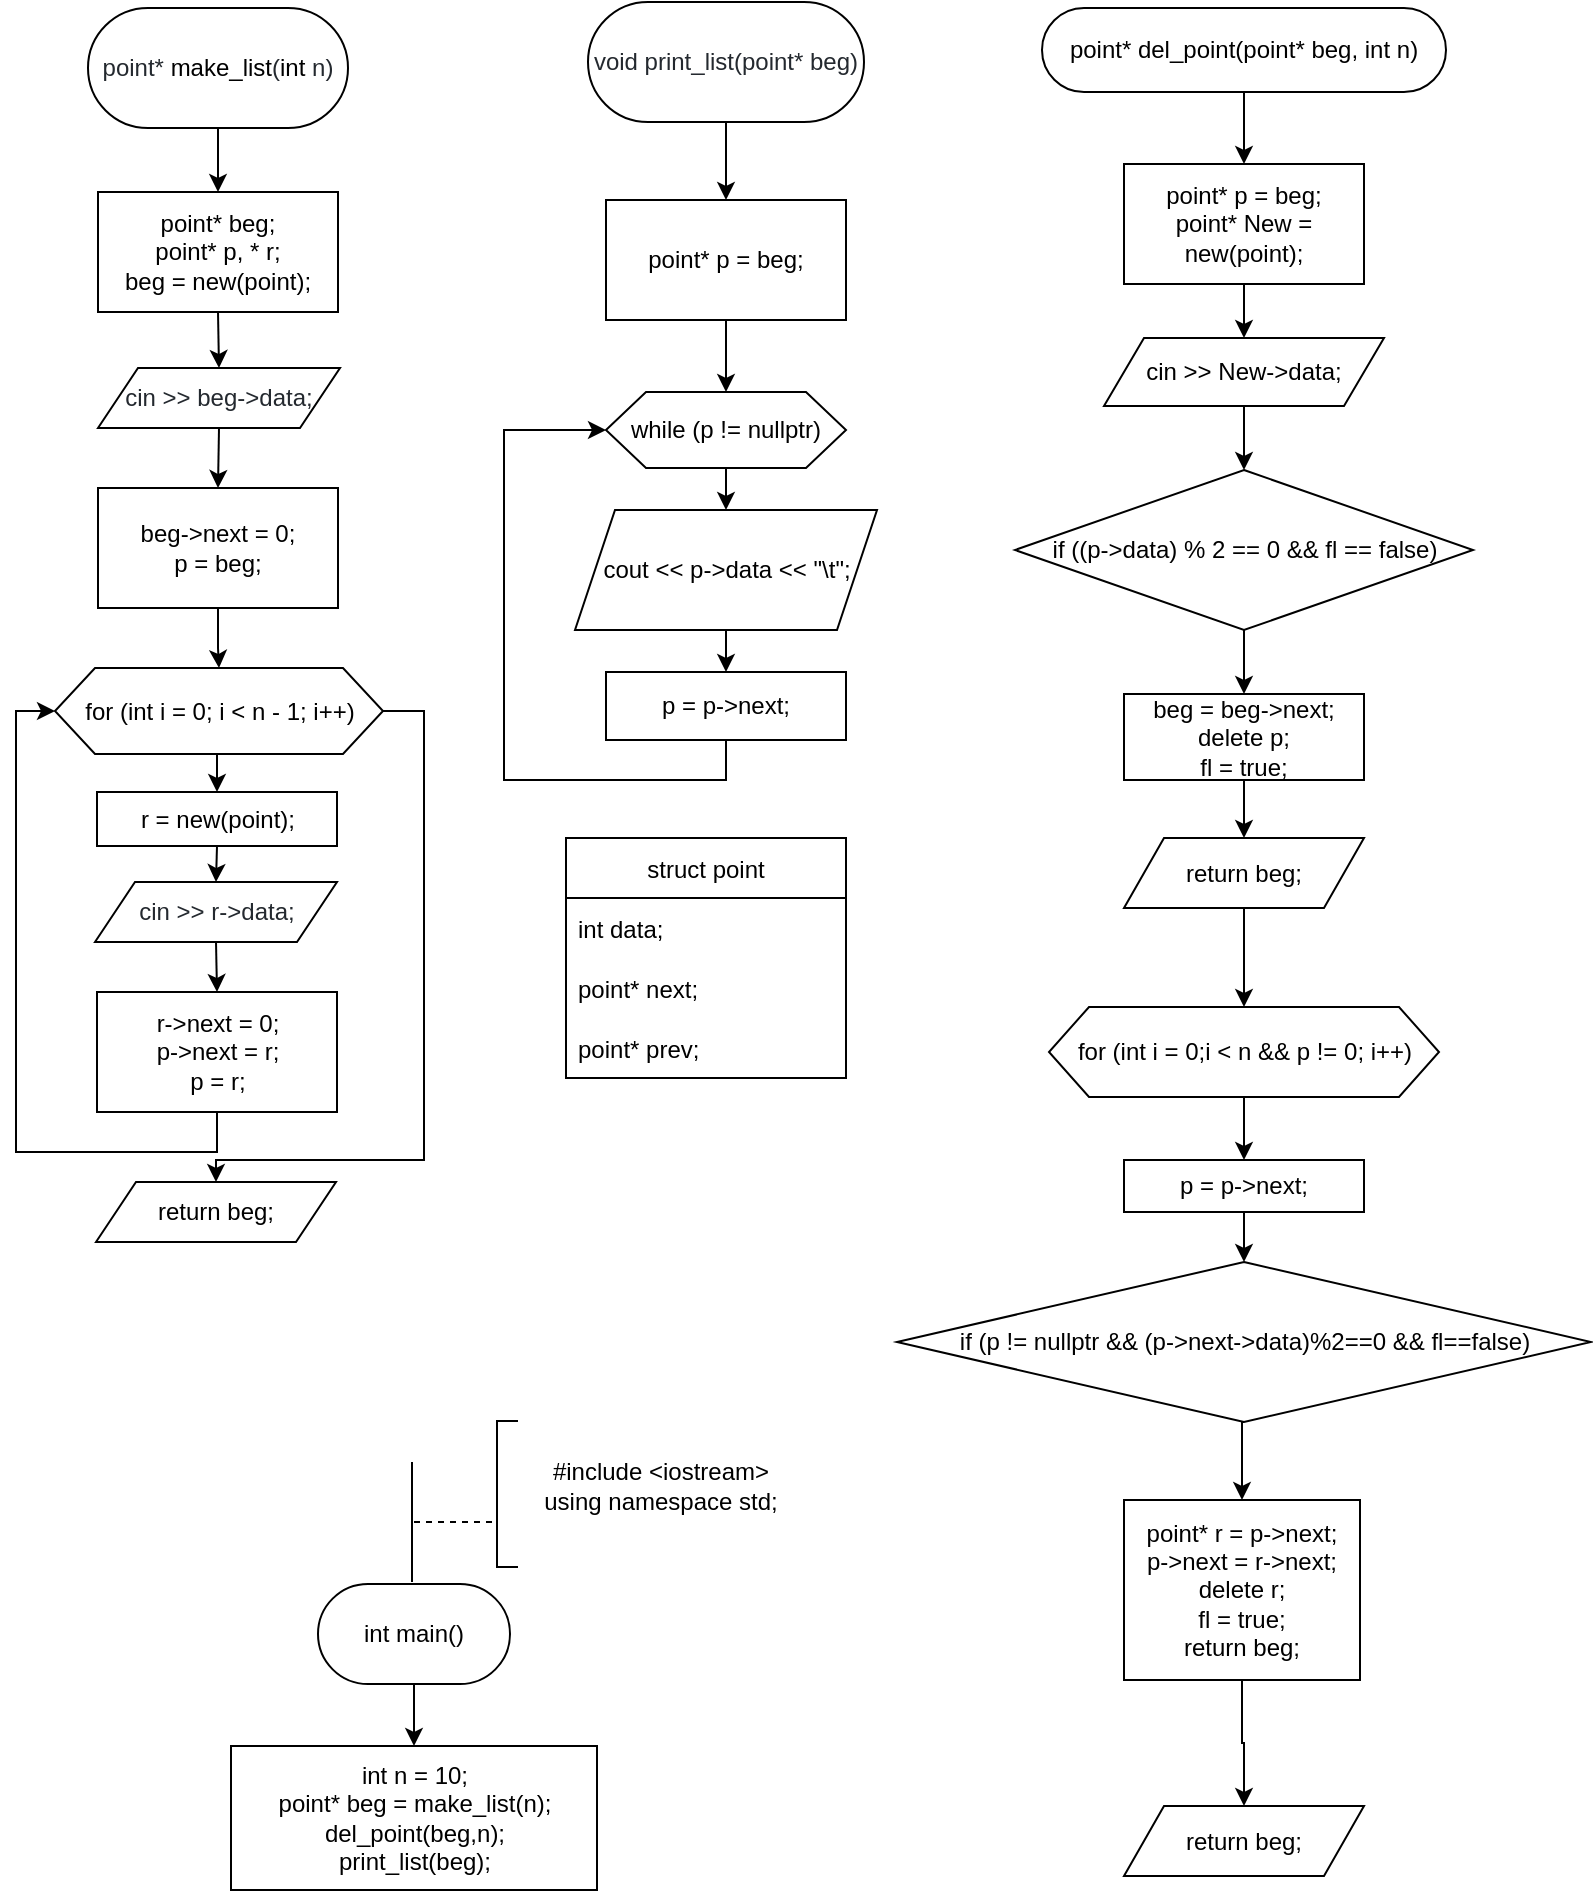 <mxfile version="17.5.0" type="device"><diagram id="jgjsPnoku_O7_1EjuyhW" name="Page-1"><mxGraphModel dx="1718" dy="946" grid="0" gridSize="10" guides="1" tooltips="1" connect="1" arrows="1" fold="1" page="0" pageScale="1" pageWidth="827" pageHeight="1169" math="0" shadow="0"><root><mxCell id="0"/><mxCell id="1" parent="0"/><mxCell id="IJKf_4Nhw2Q1Mkocj91n-4" value="" style="endArrow=none;html=1;rounded=0;entryX=0.5;entryY=0;entryDx=0;entryDy=0;" edge="1" parent="1"><mxGeometry width="50" height="50" relative="1" as="geometry"><mxPoint x="350" y="1066" as="sourcePoint"/><mxPoint x="350" y="1126" as="targetPoint"/></mxGeometry></mxCell><mxCell id="IJKf_4Nhw2Q1Mkocj91n-5" value="" style="endArrow=none;dashed=1;html=1;rounded=0;" edge="1" parent="1"><mxGeometry width="50" height="50" relative="1" as="geometry"><mxPoint x="390" y="1096" as="sourcePoint"/><mxPoint x="350" y="1096" as="targetPoint"/></mxGeometry></mxCell><mxCell id="IJKf_4Nhw2Q1Mkocj91n-7" value="" style="shape=partialRectangle;whiteSpace=wrap;html=1;bottom=1;right=1;left=1;top=0;fillColor=none;routingCenterX=-0.5;rotation=90;" vertex="1" parent="1"><mxGeometry x="361" y="1077" width="73" height="10" as="geometry"/></mxCell><mxCell id="IJKf_4Nhw2Q1Mkocj91n-8" value="&lt;div&gt;#include &amp;lt;iostream&amp;gt;&lt;/div&gt;&lt;div&gt;&lt;span&gt;using namespace std;&lt;/span&gt;&lt;br&gt;&lt;/div&gt;" style="text;html=1;align=center;verticalAlign=middle;resizable=0;points=[];autosize=1;strokeColor=none;fillColor=none;" vertex="1" parent="1"><mxGeometry x="410.31" y="1062" width="127" height="32" as="geometry"/></mxCell><mxCell id="IJKf_4Nhw2Q1Mkocj91n-230" style="edgeStyle=orthogonalEdgeStyle;rounded=0;orthogonalLoop=1;jettySize=auto;html=1;exitX=0.5;exitY=1;exitDx=0;exitDy=0;entryX=0.5;entryY=0;entryDx=0;entryDy=0;" edge="1" parent="1" source="IJKf_4Nhw2Q1Mkocj91n-141" target="IJKf_4Nhw2Q1Mkocj91n-312"><mxGeometry relative="1" as="geometry"><mxPoint x="351" y="1208" as="targetPoint"/></mxGeometry></mxCell><mxCell id="IJKf_4Nhw2Q1Mkocj91n-141" value="int main()" style="rounded=1;whiteSpace=wrap;html=1;arcSize=50;" vertex="1" parent="1"><mxGeometry x="303" y="1127" width="96" height="50" as="geometry"/></mxCell><mxCell id="IJKf_4Nhw2Q1Mkocj91n-262" style="edgeStyle=orthogonalEdgeStyle;rounded=0;orthogonalLoop=1;jettySize=auto;html=1;exitX=0.5;exitY=1;exitDx=0;exitDy=0;entryX=0.5;entryY=0;entryDx=0;entryDy=0;" edge="1" parent="1" source="IJKf_4Nhw2Q1Mkocj91n-259" target="IJKf_4Nhw2Q1Mkocj91n-261"><mxGeometry relative="1" as="geometry"/></mxCell><mxCell id="IJKf_4Nhw2Q1Mkocj91n-259" value="&lt;span style=&quot;color: rgb(36 , 41 , 47) ; font-family: , , &amp;#34;sf mono&amp;#34; , &amp;#34;menlo&amp;#34; , &amp;#34;consolas&amp;#34; , &amp;#34;liberation mono&amp;#34; , monospace&quot;&gt;point* &lt;/span&gt;&lt;span class=&quot;pl-en&quot; style=&quot;box-sizing: border-box ; font-family: , , &amp;#34;sf mono&amp;#34; , &amp;#34;menlo&amp;#34; , &amp;#34;consolas&amp;#34; , &amp;#34;liberation mono&amp;#34; , monospace&quot;&gt;make_list&lt;/span&gt;&lt;span style=&quot;color: rgb(36 , 41 , 47) ; font-family: , , &amp;#34;sf mono&amp;#34; , &amp;#34;menlo&amp;#34; , &amp;#34;consolas&amp;#34; , &amp;#34;liberation mono&amp;#34; , monospace&quot;&gt;(&lt;/span&gt;&lt;span class=&quot;pl-k&quot; style=&quot;box-sizing: border-box ; font-family: , , &amp;#34;sf mono&amp;#34; , &amp;#34;menlo&amp;#34; , &amp;#34;consolas&amp;#34; , &amp;#34;liberation mono&amp;#34; , monospace&quot;&gt;int&lt;/span&gt;&lt;span style=&quot;color: rgb(36 , 41 , 47) ; font-family: , , &amp;#34;sf mono&amp;#34; , &amp;#34;menlo&amp;#34; , &amp;#34;consolas&amp;#34; , &amp;#34;liberation mono&amp;#34; , monospace&quot;&gt; n)&lt;/span&gt;" style="rounded=1;whiteSpace=wrap;html=1;arcSize=50;" vertex="1" parent="1"><mxGeometry x="188" y="339" width="130" height="60" as="geometry"/></mxCell><mxCell id="IJKf_4Nhw2Q1Mkocj91n-264" style="edgeStyle=orthogonalEdgeStyle;rounded=0;orthogonalLoop=1;jettySize=auto;html=1;exitX=0.5;exitY=1;exitDx=0;exitDy=0;entryX=0.5;entryY=0;entryDx=0;entryDy=0;" edge="1" parent="1" source="IJKf_4Nhw2Q1Mkocj91n-261" target="IJKf_4Nhw2Q1Mkocj91n-263"><mxGeometry relative="1" as="geometry"/></mxCell><mxCell id="IJKf_4Nhw2Q1Mkocj91n-261" value="&lt;div&gt;point* beg;&lt;/div&gt;&lt;div&gt;&lt;span&gt;&#9;&lt;/span&gt;point* p, * r;&lt;/div&gt;&lt;div&gt;&lt;span&gt;&#9;&lt;/span&gt;beg = new(point);&lt;/div&gt;" style="rounded=0;whiteSpace=wrap;html=1;" vertex="1" parent="1"><mxGeometry x="193" y="431" width="120" height="60" as="geometry"/></mxCell><mxCell id="IJKf_4Nhw2Q1Mkocj91n-266" style="edgeStyle=orthogonalEdgeStyle;rounded=0;orthogonalLoop=1;jettySize=auto;html=1;exitX=0.5;exitY=1;exitDx=0;exitDy=0;entryX=0.5;entryY=0;entryDx=0;entryDy=0;" edge="1" parent="1" source="IJKf_4Nhw2Q1Mkocj91n-263" target="IJKf_4Nhw2Q1Mkocj91n-265"><mxGeometry relative="1" as="geometry"/></mxCell><mxCell id="IJKf_4Nhw2Q1Mkocj91n-263" value="&lt;span style=&quot;color: rgb(36 , 41 , 47) ; font-family: , , &amp;#34;sf mono&amp;#34; , &amp;#34;menlo&amp;#34; , &amp;#34;consolas&amp;#34; , &amp;#34;liberation mono&amp;#34; , monospace&quot;&gt;cin &amp;gt;&amp;gt; beg-&amp;gt;&lt;/span&gt;&lt;span class=&quot;pl-smi&quot; style=&quot;box-sizing: border-box ; color: rgb(36 , 41 , 47) ; font-family: , , &amp;#34;sf mono&amp;#34; , &amp;#34;menlo&amp;#34; , &amp;#34;consolas&amp;#34; , &amp;#34;liberation mono&amp;#34; , monospace&quot;&gt;data&lt;/span&gt;&lt;span style=&quot;color: rgb(36 , 41 , 47) ; font-family: , , &amp;#34;sf mono&amp;#34; , &amp;#34;menlo&amp;#34; , &amp;#34;consolas&amp;#34; , &amp;#34;liberation mono&amp;#34; , monospace&quot;&gt;;&lt;/span&gt;" style="shape=parallelogram;perimeter=parallelogramPerimeter;whiteSpace=wrap;html=1;fixedSize=1;" vertex="1" parent="1"><mxGeometry x="193" y="519" width="121" height="30" as="geometry"/></mxCell><mxCell id="IJKf_4Nhw2Q1Mkocj91n-268" style="edgeStyle=orthogonalEdgeStyle;rounded=0;orthogonalLoop=1;jettySize=auto;html=1;exitX=0.5;exitY=1;exitDx=0;exitDy=0;" edge="1" parent="1" source="IJKf_4Nhw2Q1Mkocj91n-265" target="IJKf_4Nhw2Q1Mkocj91n-267"><mxGeometry relative="1" as="geometry"/></mxCell><mxCell id="IJKf_4Nhw2Q1Mkocj91n-265" value="&lt;div&gt;beg-&amp;gt;next = 0;&lt;/div&gt;&lt;div&gt;&lt;span&gt;&#9;&lt;/span&gt;p = beg;&lt;/div&gt;" style="rounded=0;whiteSpace=wrap;html=1;" vertex="1" parent="1"><mxGeometry x="193" y="579" width="120" height="60" as="geometry"/></mxCell><mxCell id="IJKf_4Nhw2Q1Mkocj91n-274" style="edgeStyle=orthogonalEdgeStyle;rounded=0;orthogonalLoop=1;jettySize=auto;html=1;exitX=0.5;exitY=1;exitDx=0;exitDy=0;entryX=0.5;entryY=0;entryDx=0;entryDy=0;" edge="1" parent="1" source="IJKf_4Nhw2Q1Mkocj91n-267" target="IJKf_4Nhw2Q1Mkocj91n-270"><mxGeometry relative="1" as="geometry"/></mxCell><mxCell id="IJKf_4Nhw2Q1Mkocj91n-277" style="edgeStyle=orthogonalEdgeStyle;rounded=0;orthogonalLoop=1;jettySize=auto;html=1;exitX=1;exitY=0.5;exitDx=0;exitDy=0;" edge="1" parent="1" source="IJKf_4Nhw2Q1Mkocj91n-267" target="IJKf_4Nhw2Q1Mkocj91n-276"><mxGeometry relative="1" as="geometry"><Array as="points"><mxPoint x="356" y="691"/><mxPoint x="356" y="915"/><mxPoint x="252" y="915"/></Array></mxGeometry></mxCell><mxCell id="IJKf_4Nhw2Q1Mkocj91n-267" value="for (int i = 0; i &amp;lt; n - 1; i++)" style="shape=hexagon;perimeter=hexagonPerimeter2;whiteSpace=wrap;html=1;fixedSize=1;" vertex="1" parent="1"><mxGeometry x="171.5" y="669" width="164" height="43" as="geometry"/></mxCell><mxCell id="IJKf_4Nhw2Q1Mkocj91n-269" style="edgeStyle=orthogonalEdgeStyle;rounded=0;orthogonalLoop=1;jettySize=auto;html=1;exitX=0.5;exitY=1;exitDx=0;exitDy=0;entryX=0.5;entryY=0;entryDx=0;entryDy=0;" edge="1" parent="1" source="IJKf_4Nhw2Q1Mkocj91n-270" target="IJKf_4Nhw2Q1Mkocj91n-272"><mxGeometry relative="1" as="geometry"/></mxCell><mxCell id="IJKf_4Nhw2Q1Mkocj91n-270" value="r = new(point);" style="rounded=0;whiteSpace=wrap;html=1;" vertex="1" parent="1"><mxGeometry x="192.5" y="731" width="120" height="27" as="geometry"/></mxCell><mxCell id="IJKf_4Nhw2Q1Mkocj91n-271" style="edgeStyle=orthogonalEdgeStyle;rounded=0;orthogonalLoop=1;jettySize=auto;html=1;exitX=0.5;exitY=1;exitDx=0;exitDy=0;entryX=0.5;entryY=0;entryDx=0;entryDy=0;" edge="1" parent="1" source="IJKf_4Nhw2Q1Mkocj91n-272" target="IJKf_4Nhw2Q1Mkocj91n-273"><mxGeometry relative="1" as="geometry"/></mxCell><mxCell id="IJKf_4Nhw2Q1Mkocj91n-272" value="&lt;span style=&quot;color: rgb(36 , 41 , 47) ; font-family: , , &amp;#34;sf mono&amp;#34; , &amp;#34;menlo&amp;#34; , &amp;#34;consolas&amp;#34; , &amp;#34;liberation mono&amp;#34; , monospace&quot;&gt;cin &amp;gt;&amp;gt; r-&amp;gt;&lt;/span&gt;&lt;span class=&quot;pl-smi&quot; style=&quot;box-sizing: border-box ; color: rgb(36 , 41 , 47) ; font-family: , , &amp;#34;sf mono&amp;#34; , &amp;#34;menlo&amp;#34; , &amp;#34;consolas&amp;#34; , &amp;#34;liberation mono&amp;#34; , monospace&quot;&gt;data&lt;/span&gt;&lt;span style=&quot;color: rgb(36 , 41 , 47) ; font-family: , , &amp;#34;sf mono&amp;#34; , &amp;#34;menlo&amp;#34; , &amp;#34;consolas&amp;#34; , &amp;#34;liberation mono&amp;#34; , monospace&quot;&gt;;&lt;/span&gt;" style="shape=parallelogram;perimeter=parallelogramPerimeter;whiteSpace=wrap;html=1;fixedSize=1;" vertex="1" parent="1"><mxGeometry x="191.5" y="776" width="121" height="30" as="geometry"/></mxCell><mxCell id="IJKf_4Nhw2Q1Mkocj91n-275" style="edgeStyle=orthogonalEdgeStyle;rounded=0;orthogonalLoop=1;jettySize=auto;html=1;exitX=0.5;exitY=1;exitDx=0;exitDy=0;entryX=0;entryY=0.5;entryDx=0;entryDy=0;" edge="1" parent="1" source="IJKf_4Nhw2Q1Mkocj91n-273" target="IJKf_4Nhw2Q1Mkocj91n-267"><mxGeometry relative="1" as="geometry"><Array as="points"><mxPoint x="252" y="911"/><mxPoint x="152" y="911"/><mxPoint x="152" y="691"/></Array></mxGeometry></mxCell><mxCell id="IJKf_4Nhw2Q1Mkocj91n-273" value="&lt;div&gt;r-&amp;gt;next = 0;&lt;/div&gt;&lt;div&gt;&lt;span&gt;&#9;&#9;&lt;/span&gt;p-&amp;gt;next = r;&lt;/div&gt;&lt;div&gt;&lt;span&gt;&#9;&#9;&lt;/span&gt;p = r;&lt;/div&gt;" style="rounded=0;whiteSpace=wrap;html=1;" vertex="1" parent="1"><mxGeometry x="192.5" y="831" width="120" height="60" as="geometry"/></mxCell><mxCell id="IJKf_4Nhw2Q1Mkocj91n-276" value="return beg;" style="shape=parallelogram;perimeter=parallelogramPerimeter;whiteSpace=wrap;html=1;fixedSize=1;" vertex="1" parent="1"><mxGeometry x="192" y="926" width="120" height="30" as="geometry"/></mxCell><mxCell id="IJKf_4Nhw2Q1Mkocj91n-283" style="edgeStyle=orthogonalEdgeStyle;rounded=0;orthogonalLoop=1;jettySize=auto;html=1;exitX=0.5;exitY=1;exitDx=0;exitDy=0;entryX=0.5;entryY=0;entryDx=0;entryDy=0;" edge="1" parent="1" source="IJKf_4Nhw2Q1Mkocj91n-278" target="IJKf_4Nhw2Q1Mkocj91n-279"><mxGeometry relative="1" as="geometry"/></mxCell><mxCell id="IJKf_4Nhw2Q1Mkocj91n-278" value="&lt;font color=&quot;#24292f&quot;&gt;void print_list(point* beg)&lt;/font&gt;" style="rounded=1;whiteSpace=wrap;html=1;arcSize=50;" vertex="1" parent="1"><mxGeometry x="438" y="336" width="138" height="60" as="geometry"/></mxCell><mxCell id="IJKf_4Nhw2Q1Mkocj91n-284" style="edgeStyle=orthogonalEdgeStyle;rounded=0;orthogonalLoop=1;jettySize=auto;html=1;exitX=0.5;exitY=1;exitDx=0;exitDy=0;entryX=0.5;entryY=0;entryDx=0;entryDy=0;" edge="1" parent="1" source="IJKf_4Nhw2Q1Mkocj91n-279" target="IJKf_4Nhw2Q1Mkocj91n-281"><mxGeometry relative="1" as="geometry"/></mxCell><mxCell id="IJKf_4Nhw2Q1Mkocj91n-279" value="point* p = beg;" style="rounded=0;whiteSpace=wrap;html=1;" vertex="1" parent="1"><mxGeometry x="447" y="435" width="120" height="60" as="geometry"/></mxCell><mxCell id="IJKf_4Nhw2Q1Mkocj91n-289" style="edgeStyle=orthogonalEdgeStyle;rounded=0;orthogonalLoop=1;jettySize=auto;html=1;exitX=0.5;exitY=1;exitDx=0;exitDy=0;entryX=0.5;entryY=0;entryDx=0;entryDy=0;" edge="1" parent="1" source="IJKf_4Nhw2Q1Mkocj91n-281" target="IJKf_4Nhw2Q1Mkocj91n-288"><mxGeometry relative="1" as="geometry"/></mxCell><mxCell id="IJKf_4Nhw2Q1Mkocj91n-281" value="while (p != nullptr)" style="shape=hexagon;perimeter=hexagonPerimeter2;whiteSpace=wrap;html=1;fixedSize=1;" vertex="1" parent="1"><mxGeometry x="447" y="531" width="120" height="38" as="geometry"/></mxCell><mxCell id="IJKf_4Nhw2Q1Mkocj91n-287" style="edgeStyle=orthogonalEdgeStyle;rounded=0;orthogonalLoop=1;jettySize=auto;html=1;exitX=0.5;exitY=1;exitDx=0;exitDy=0;entryX=0;entryY=0.5;entryDx=0;entryDy=0;" edge="1" parent="1" source="IJKf_4Nhw2Q1Mkocj91n-282" target="IJKf_4Nhw2Q1Mkocj91n-281"><mxGeometry relative="1" as="geometry"><Array as="points"><mxPoint x="507" y="725"/><mxPoint x="396" y="725"/><mxPoint x="396" y="550"/></Array></mxGeometry></mxCell><mxCell id="IJKf_4Nhw2Q1Mkocj91n-282" value="p = p-&amp;gt;next;" style="rounded=0;whiteSpace=wrap;html=1;" vertex="1" parent="1"><mxGeometry x="447" y="671" width="120" height="34" as="geometry"/></mxCell><mxCell id="IJKf_4Nhw2Q1Mkocj91n-290" style="edgeStyle=orthogonalEdgeStyle;rounded=0;orthogonalLoop=1;jettySize=auto;html=1;exitX=0.5;exitY=1;exitDx=0;exitDy=0;entryX=0.5;entryY=0;entryDx=0;entryDy=0;" edge="1" parent="1" source="IJKf_4Nhw2Q1Mkocj91n-288" target="IJKf_4Nhw2Q1Mkocj91n-282"><mxGeometry relative="1" as="geometry"/></mxCell><mxCell id="IJKf_4Nhw2Q1Mkocj91n-288" value="cout &amp;lt;&amp;lt; p-&amp;gt;data &amp;lt;&amp;lt; &quot;\t&quot;;" style="shape=parallelogram;perimeter=parallelogramPerimeter;whiteSpace=wrap;html=1;fixedSize=1;" vertex="1" parent="1"><mxGeometry x="431.5" y="590" width="151" height="60" as="geometry"/></mxCell><mxCell id="IJKf_4Nhw2Q1Mkocj91n-302" style="edgeStyle=orthogonalEdgeStyle;rounded=0;orthogonalLoop=1;jettySize=auto;html=1;exitX=0.5;exitY=1;exitDx=0;exitDy=0;entryX=0.5;entryY=0;entryDx=0;entryDy=0;" edge="1" parent="1" source="IJKf_4Nhw2Q1Mkocj91n-291" target="IJKf_4Nhw2Q1Mkocj91n-292"><mxGeometry relative="1" as="geometry"/></mxCell><mxCell id="IJKf_4Nhw2Q1Mkocj91n-291" value="point* del_point(point* beg, int n)" style="rounded=1;whiteSpace=wrap;html=1;arcSize=50;" vertex="1" parent="1"><mxGeometry x="665" y="339" width="202" height="42" as="geometry"/></mxCell><mxCell id="IJKf_4Nhw2Q1Mkocj91n-303" style="edgeStyle=orthogonalEdgeStyle;rounded=0;orthogonalLoop=1;jettySize=auto;html=1;exitX=0.5;exitY=1;exitDx=0;exitDy=0;entryX=0.5;entryY=0;entryDx=0;entryDy=0;" edge="1" parent="1" source="IJKf_4Nhw2Q1Mkocj91n-292" target="IJKf_4Nhw2Q1Mkocj91n-293"><mxGeometry relative="1" as="geometry"/></mxCell><mxCell id="IJKf_4Nhw2Q1Mkocj91n-292" value="&lt;div&gt;point* p = beg;&lt;/div&gt;&lt;div&gt;&lt;span&gt;&#9;&lt;/span&gt;point* New = new(point);&lt;/div&gt;" style="rounded=0;whiteSpace=wrap;html=1;" vertex="1" parent="1"><mxGeometry x="706" y="417" width="120" height="60" as="geometry"/></mxCell><mxCell id="IJKf_4Nhw2Q1Mkocj91n-304" style="edgeStyle=orthogonalEdgeStyle;rounded=0;orthogonalLoop=1;jettySize=auto;html=1;exitX=0.5;exitY=1;exitDx=0;exitDy=0;entryX=0.5;entryY=0;entryDx=0;entryDy=0;" edge="1" parent="1" source="IJKf_4Nhw2Q1Mkocj91n-293" target="IJKf_4Nhw2Q1Mkocj91n-294"><mxGeometry relative="1" as="geometry"/></mxCell><mxCell id="IJKf_4Nhw2Q1Mkocj91n-293" value="cin &amp;gt;&amp;gt; New-&amp;gt;data;" style="shape=parallelogram;perimeter=parallelogramPerimeter;whiteSpace=wrap;html=1;fixedSize=1;" vertex="1" parent="1"><mxGeometry x="696" y="504" width="140" height="34" as="geometry"/></mxCell><mxCell id="IJKf_4Nhw2Q1Mkocj91n-305" style="edgeStyle=orthogonalEdgeStyle;rounded=0;orthogonalLoop=1;jettySize=auto;html=1;exitX=0.5;exitY=1;exitDx=0;exitDy=0;entryX=0.5;entryY=0;entryDx=0;entryDy=0;" edge="1" parent="1" source="IJKf_4Nhw2Q1Mkocj91n-294" target="IJKf_4Nhw2Q1Mkocj91n-295"><mxGeometry relative="1" as="geometry"/></mxCell><mxCell id="IJKf_4Nhw2Q1Mkocj91n-294" value="if ((p-&amp;gt;data) % 2 == 0 &amp;amp;&amp;amp; fl == false)" style="rhombus;whiteSpace=wrap;html=1;" vertex="1" parent="1"><mxGeometry x="651.5" y="570" width="229" height="80" as="geometry"/></mxCell><mxCell id="IJKf_4Nhw2Q1Mkocj91n-306" style="edgeStyle=orthogonalEdgeStyle;rounded=0;orthogonalLoop=1;jettySize=auto;html=1;exitX=0.5;exitY=1;exitDx=0;exitDy=0;entryX=0.5;entryY=0;entryDx=0;entryDy=0;" edge="1" parent="1" source="IJKf_4Nhw2Q1Mkocj91n-295" target="IJKf_4Nhw2Q1Mkocj91n-296"><mxGeometry relative="1" as="geometry"/></mxCell><mxCell id="IJKf_4Nhw2Q1Mkocj91n-295" value="&lt;div&gt;beg = beg-&amp;gt;next;&lt;/div&gt;&lt;div&gt;&lt;span&gt;&#9;&#9;&lt;/span&gt;delete p;&lt;/div&gt;&lt;div&gt;&lt;span&gt;&#9;&#9;&lt;/span&gt;fl = true;&lt;/div&gt;" style="rounded=0;whiteSpace=wrap;html=1;" vertex="1" parent="1"><mxGeometry x="706" y="682" width="120" height="43" as="geometry"/></mxCell><mxCell id="IJKf_4Nhw2Q1Mkocj91n-307" style="edgeStyle=orthogonalEdgeStyle;rounded=0;orthogonalLoop=1;jettySize=auto;html=1;exitX=0.5;exitY=1;exitDx=0;exitDy=0;entryX=0.5;entryY=0;entryDx=0;entryDy=0;" edge="1" parent="1" source="IJKf_4Nhw2Q1Mkocj91n-296" target="IJKf_4Nhw2Q1Mkocj91n-297"><mxGeometry relative="1" as="geometry"/></mxCell><mxCell id="IJKf_4Nhw2Q1Mkocj91n-296" value="return beg;" style="shape=parallelogram;perimeter=parallelogramPerimeter;whiteSpace=wrap;html=1;fixedSize=1;" vertex="1" parent="1"><mxGeometry x="706" y="754" width="120" height="35" as="geometry"/></mxCell><mxCell id="IJKf_4Nhw2Q1Mkocj91n-308" style="edgeStyle=orthogonalEdgeStyle;rounded=0;orthogonalLoop=1;jettySize=auto;html=1;exitX=0.5;exitY=1;exitDx=0;exitDy=0;entryX=0.5;entryY=0;entryDx=0;entryDy=0;" edge="1" parent="1" source="IJKf_4Nhw2Q1Mkocj91n-297" target="IJKf_4Nhw2Q1Mkocj91n-298"><mxGeometry relative="1" as="geometry"/></mxCell><mxCell id="IJKf_4Nhw2Q1Mkocj91n-297" value="for (int i = 0;i &amp;lt; n &amp;amp;&amp;amp; p != 0; i++)" style="shape=hexagon;perimeter=hexagonPerimeter2;whiteSpace=wrap;html=1;fixedSize=1;" vertex="1" parent="1"><mxGeometry x="668.5" y="838.5" width="195" height="45" as="geometry"/></mxCell><mxCell id="IJKf_4Nhw2Q1Mkocj91n-309" style="edgeStyle=orthogonalEdgeStyle;rounded=0;orthogonalLoop=1;jettySize=auto;html=1;exitX=0.5;exitY=1;exitDx=0;exitDy=0;entryX=0.5;entryY=0;entryDx=0;entryDy=0;" edge="1" parent="1" source="IJKf_4Nhw2Q1Mkocj91n-298" target="IJKf_4Nhw2Q1Mkocj91n-299"><mxGeometry relative="1" as="geometry"/></mxCell><mxCell id="IJKf_4Nhw2Q1Mkocj91n-298" value="p = p-&amp;gt;next;" style="rounded=0;whiteSpace=wrap;html=1;" vertex="1" parent="1"><mxGeometry x="706" y="915" width="120" height="26" as="geometry"/></mxCell><mxCell id="IJKf_4Nhw2Q1Mkocj91n-310" style="edgeStyle=orthogonalEdgeStyle;rounded=0;orthogonalLoop=1;jettySize=auto;html=1;exitX=0.5;exitY=1;exitDx=0;exitDy=0;entryX=0.5;entryY=0;entryDx=0;entryDy=0;" edge="1" parent="1" source="IJKf_4Nhw2Q1Mkocj91n-299" target="IJKf_4Nhw2Q1Mkocj91n-300"><mxGeometry relative="1" as="geometry"/></mxCell><mxCell id="IJKf_4Nhw2Q1Mkocj91n-299" value="if (p != nullptr &amp;amp;&amp;amp; (p-&amp;gt;next-&amp;gt;data)%2==0 &amp;amp;&amp;amp; fl==false)" style="rhombus;whiteSpace=wrap;html=1;" vertex="1" parent="1"><mxGeometry x="592.5" y="966" width="347" height="80" as="geometry"/></mxCell><mxCell id="IJKf_4Nhw2Q1Mkocj91n-311" style="edgeStyle=orthogonalEdgeStyle;rounded=0;orthogonalLoop=1;jettySize=auto;html=1;exitX=0.5;exitY=1;exitDx=0;exitDy=0;entryX=0.5;entryY=0;entryDx=0;entryDy=0;" edge="1" parent="1" source="IJKf_4Nhw2Q1Mkocj91n-300" target="IJKf_4Nhw2Q1Mkocj91n-301"><mxGeometry relative="1" as="geometry"/></mxCell><mxCell id="IJKf_4Nhw2Q1Mkocj91n-300" value="&lt;div&gt;point* r = p-&amp;gt;next;&lt;/div&gt;&lt;div&gt;&lt;span&gt;&#9;&#9;&#9;&lt;/span&gt;p-&amp;gt;next = r-&amp;gt;next;&lt;/div&gt;&lt;div&gt;&lt;span&gt;&#9;&#9;&#9;&lt;/span&gt;delete r;&lt;/div&gt;&lt;div&gt;&lt;span&gt;&#9;&#9;&#9;&lt;/span&gt;fl = true;&lt;/div&gt;&lt;div&gt;&lt;span&gt;&#9;&#9;&#9;&lt;/span&gt;return beg;&lt;/div&gt;" style="rounded=0;whiteSpace=wrap;html=1;" vertex="1" parent="1"><mxGeometry x="706" y="1085" width="118" height="90" as="geometry"/></mxCell><mxCell id="IJKf_4Nhw2Q1Mkocj91n-301" value="return beg;" style="shape=parallelogram;perimeter=parallelogramPerimeter;whiteSpace=wrap;html=1;fixedSize=1;" vertex="1" parent="1"><mxGeometry x="706" y="1238" width="120" height="35" as="geometry"/></mxCell><mxCell id="IJKf_4Nhw2Q1Mkocj91n-312" value="&lt;div&gt;int n = 10;&lt;/div&gt;&lt;div&gt;&lt;span&gt;&#9;&lt;/span&gt;point* beg = make_list(n);&lt;/div&gt;&lt;div&gt;del_point(beg,n);&lt;/div&gt;&lt;div&gt;&lt;span&gt;&#9;&lt;/span&gt;print_list(beg);&lt;/div&gt;" style="rounded=0;whiteSpace=wrap;html=1;" vertex="1" parent="1"><mxGeometry x="259.5" y="1208" width="183" height="72" as="geometry"/></mxCell><mxCell id="IJKf_4Nhw2Q1Mkocj91n-313" value="struct point" style="swimlane;fontStyle=0;childLayout=stackLayout;horizontal=1;startSize=30;horizontalStack=0;resizeParent=1;resizeParentMax=0;resizeLast=0;collapsible=1;marginBottom=0;" vertex="1" parent="1"><mxGeometry x="427" y="754" width="140" height="120" as="geometry"/></mxCell><mxCell id="IJKf_4Nhw2Q1Mkocj91n-314" value="int data;" style="text;strokeColor=none;fillColor=none;align=left;verticalAlign=middle;spacingLeft=4;spacingRight=4;overflow=hidden;points=[[0,0.5],[1,0.5]];portConstraint=eastwest;rotatable=0;" vertex="1" parent="IJKf_4Nhw2Q1Mkocj91n-313"><mxGeometry y="30" width="140" height="30" as="geometry"/></mxCell><mxCell id="IJKf_4Nhw2Q1Mkocj91n-315" value="point* next;" style="text;strokeColor=none;fillColor=none;align=left;verticalAlign=middle;spacingLeft=4;spacingRight=4;overflow=hidden;points=[[0,0.5],[1,0.5]];portConstraint=eastwest;rotatable=0;" vertex="1" parent="IJKf_4Nhw2Q1Mkocj91n-313"><mxGeometry y="60" width="140" height="30" as="geometry"/></mxCell><mxCell id="IJKf_4Nhw2Q1Mkocj91n-316" value="point* prev;" style="text;strokeColor=none;fillColor=none;align=left;verticalAlign=middle;spacingLeft=4;spacingRight=4;overflow=hidden;points=[[0,0.5],[1,0.5]];portConstraint=eastwest;rotatable=0;" vertex="1" parent="IJKf_4Nhw2Q1Mkocj91n-313"><mxGeometry y="90" width="140" height="30" as="geometry"/></mxCell></root></mxGraphModel></diagram></mxfile>